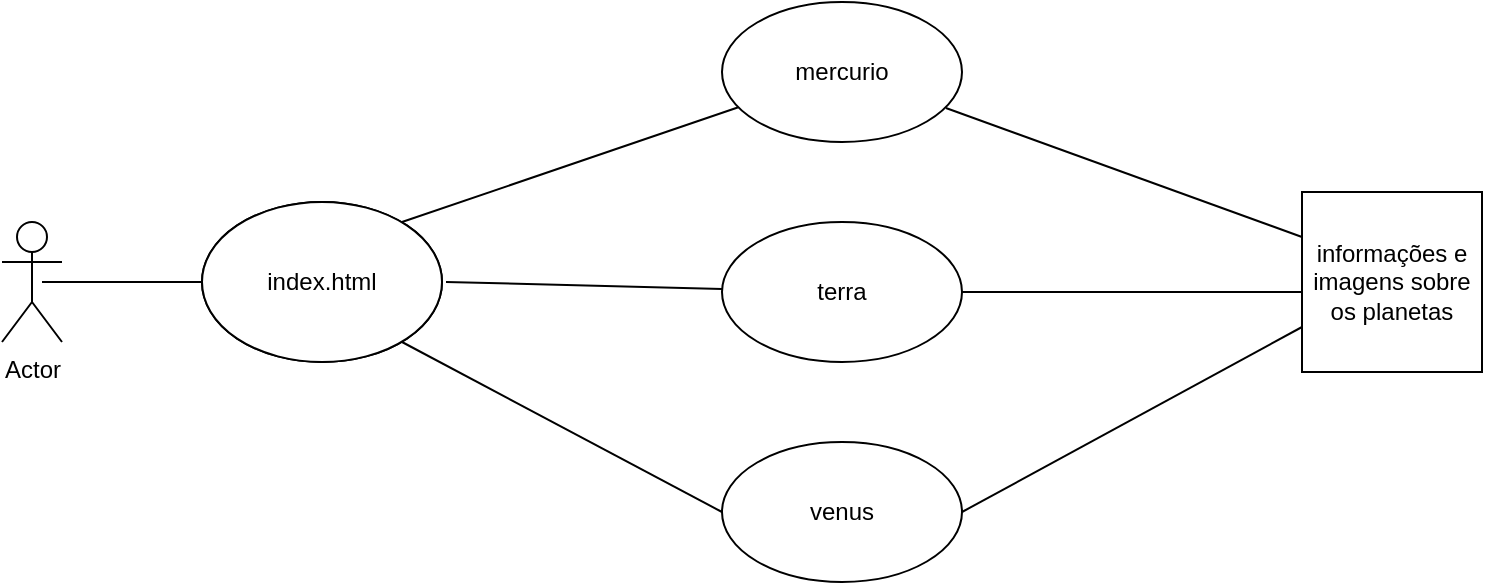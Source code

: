 <mxfile version="14.8.0" type="github">
  <diagram id="C5RBs43oDa-KdzZeNtuy" name="Page-1">
    <mxGraphModel dx="1422" dy="794" grid="1" gridSize="10" guides="1" tooltips="1" connect="1" arrows="1" fold="1" page="1" pageScale="1" pageWidth="827" pageHeight="1169" math="0" shadow="0">
      <root>
        <mxCell id="WIyWlLk6GJQsqaUBKTNV-0" />
        <mxCell id="WIyWlLk6GJQsqaUBKTNV-1" parent="WIyWlLk6GJQsqaUBKTNV-0" />
        <mxCell id="b6Hh9o6ukeWKrNodZJ5I-0" value="Actor" style="shape=umlActor;verticalLabelPosition=bottom;verticalAlign=top;html=1;outlineConnect=0;" vertex="1" parent="WIyWlLk6GJQsqaUBKTNV-1">
          <mxGeometry x="40" y="430" width="30" height="60" as="geometry" />
        </mxCell>
        <mxCell id="b6Hh9o6ukeWKrNodZJ5I-1" value="" style="endArrow=none;html=1;" edge="1" parent="WIyWlLk6GJQsqaUBKTNV-1" target="b6Hh9o6ukeWKrNodZJ5I-2">
          <mxGeometry width="50" height="50" relative="1" as="geometry">
            <mxPoint x="60" y="460" as="sourcePoint" />
            <mxPoint x="140" y="460" as="targetPoint" />
            <Array as="points">
              <mxPoint x="140" y="460" />
            </Array>
          </mxGeometry>
        </mxCell>
        <mxCell id="b6Hh9o6ukeWKrNodZJ5I-2" value="index.html" style="ellipse;whiteSpace=wrap;html=1;" vertex="1" parent="WIyWlLk6GJQsqaUBKTNV-1">
          <mxGeometry x="140" y="420" width="120" height="80" as="geometry" />
        </mxCell>
        <mxCell id="b6Hh9o6ukeWKrNodZJ5I-3" value="" style="endArrow=none;html=1;" edge="1" parent="WIyWlLk6GJQsqaUBKTNV-1" target="b6Hh9o6ukeWKrNodZJ5I-4">
          <mxGeometry width="50" height="50" relative="1" as="geometry">
            <mxPoint x="240" y="430" as="sourcePoint" />
            <mxPoint x="360" y="350" as="targetPoint" />
          </mxGeometry>
        </mxCell>
        <mxCell id="b6Hh9o6ukeWKrNodZJ5I-4" value="mercurio" style="ellipse;whiteSpace=wrap;html=1;" vertex="1" parent="WIyWlLk6GJQsqaUBKTNV-1">
          <mxGeometry x="400" y="320" width="120" height="70" as="geometry" />
        </mxCell>
        <mxCell id="b6Hh9o6ukeWKrNodZJ5I-5" value="" style="endArrow=none;html=1;startArrow=none;" edge="1" parent="WIyWlLk6GJQsqaUBKTNV-1" source="b6Hh9o6ukeWKrNodZJ5I-6">
          <mxGeometry width="50" height="50" relative="1" as="geometry">
            <mxPoint x="260" y="470" as="sourcePoint" />
            <mxPoint x="262" y="460" as="targetPoint" />
          </mxGeometry>
        </mxCell>
        <mxCell id="b6Hh9o6ukeWKrNodZJ5I-6" value="terra" style="ellipse;whiteSpace=wrap;html=1;" vertex="1" parent="WIyWlLk6GJQsqaUBKTNV-1">
          <mxGeometry x="400" y="430" width="120" height="70" as="geometry" />
        </mxCell>
        <mxCell id="b6Hh9o6ukeWKrNodZJ5I-8" value="" style="endArrow=none;html=1;entryX=0;entryY=0.5;entryDx=0;entryDy=0;" edge="1" parent="WIyWlLk6GJQsqaUBKTNV-1" target="b6Hh9o6ukeWKrNodZJ5I-9">
          <mxGeometry width="50" height="50" relative="1" as="geometry">
            <mxPoint x="240" y="490" as="sourcePoint" />
            <mxPoint x="310" y="525" as="targetPoint" />
          </mxGeometry>
        </mxCell>
        <mxCell id="b6Hh9o6ukeWKrNodZJ5I-9" value="venus" style="ellipse;whiteSpace=wrap;html=1;" vertex="1" parent="WIyWlLk6GJQsqaUBKTNV-1">
          <mxGeometry x="400" y="540" width="120" height="70" as="geometry" />
        </mxCell>
        <mxCell id="b6Hh9o6ukeWKrNodZJ5I-10" value="index.html" style="ellipse;whiteSpace=wrap;html=1;" vertex="1" parent="WIyWlLk6GJQsqaUBKTNV-1">
          <mxGeometry x="140" y="420" width="120" height="80" as="geometry" />
        </mxCell>
        <mxCell id="b6Hh9o6ukeWKrNodZJ5I-12" value="" style="endArrow=none;html=1;entryX=0;entryY=0.75;entryDx=0;entryDy=0;exitX=1;exitY=0.5;exitDx=0;exitDy=0;" edge="1" parent="WIyWlLk6GJQsqaUBKTNV-1" source="b6Hh9o6ukeWKrNodZJ5I-9" target="b6Hh9o6ukeWKrNodZJ5I-17">
          <mxGeometry width="50" height="50" relative="1" as="geometry">
            <mxPoint x="530" y="585" as="sourcePoint" />
            <mxPoint x="667.574" y="488.284" as="targetPoint" />
          </mxGeometry>
        </mxCell>
        <mxCell id="b6Hh9o6ukeWKrNodZJ5I-17" value="&lt;span&gt;informações e imagens&amp;nbsp;sobre os planetas&lt;/span&gt;" style="whiteSpace=wrap;html=1;aspect=fixed;" vertex="1" parent="WIyWlLk6GJQsqaUBKTNV-1">
          <mxGeometry x="690" y="415" width="90" height="90" as="geometry" />
        </mxCell>
        <mxCell id="b6Hh9o6ukeWKrNodZJ5I-19" value="" style="endArrow=none;html=1;entryX=0;entryY=0.556;entryDx=0;entryDy=0;entryPerimeter=0;exitX=1;exitY=0.5;exitDx=0;exitDy=0;" edge="1" parent="WIyWlLk6GJQsqaUBKTNV-1" source="b6Hh9o6ukeWKrNodZJ5I-6" target="b6Hh9o6ukeWKrNodZJ5I-17">
          <mxGeometry width="50" height="50" relative="1" as="geometry">
            <mxPoint x="520" y="470" as="sourcePoint" />
            <mxPoint x="570" y="420" as="targetPoint" />
          </mxGeometry>
        </mxCell>
        <mxCell id="b6Hh9o6ukeWKrNodZJ5I-21" value="" style="endArrow=none;html=1;exitX=0.933;exitY=0.757;exitDx=0;exitDy=0;exitPerimeter=0;entryX=0;entryY=0.25;entryDx=0;entryDy=0;" edge="1" parent="WIyWlLk6GJQsqaUBKTNV-1" source="b6Hh9o6ukeWKrNodZJ5I-4" target="b6Hh9o6ukeWKrNodZJ5I-17">
          <mxGeometry width="50" height="50" relative="1" as="geometry">
            <mxPoint x="540" y="420" as="sourcePoint" />
            <mxPoint x="660" y="440" as="targetPoint" />
          </mxGeometry>
        </mxCell>
      </root>
    </mxGraphModel>
  </diagram>
</mxfile>
